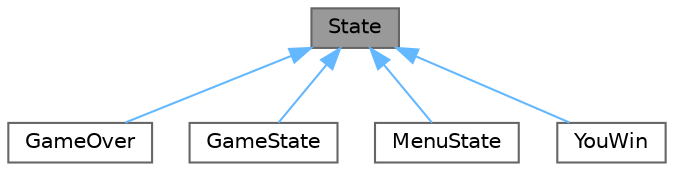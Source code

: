 digraph "State"
{
 // LATEX_PDF_SIZE
  bgcolor="transparent";
  edge [fontname=Helvetica,fontsize=10,labelfontname=Helvetica,labelfontsize=10];
  node [fontname=Helvetica,fontsize=10,shape=box,height=0.2,width=0.4];
  Node1 [id="Node000001",label="State",height=0.2,width=0.4,color="gray40", fillcolor="grey60", style="filled", fontcolor="black",tooltip="En abstrakt basklass för olika spel-tillstånd."];
  Node1 -> Node2 [id="edge1_Node000001_Node000002",dir="back",color="steelblue1",style="solid",tooltip=" "];
  Node2 [id="Node000002",label="GameOver",height=0.2,width=0.4,color="gray40", fillcolor="white", style="filled",URL="$classGameOver.html",tooltip="Representerar spelets Game Over-tillstånd."];
  Node1 -> Node3 [id="edge2_Node000001_Node000003",dir="back",color="steelblue1",style="solid",tooltip=" "];
  Node3 [id="Node000003",label="GameState",height=0.2,width=0.4,color="gray40", fillcolor="white", style="filled",URL="$classGameState.html",tooltip="Representerar huvudspelets tillstånd där spelets logik hanteras."];
  Node1 -> Node4 [id="edge3_Node000001_Node000004",dir="back",color="steelblue1",style="solid",tooltip=" "];
  Node4 [id="Node000004",label="MenuState",height=0.2,width=0.4,color="gray40", fillcolor="white", style="filled",URL="$classMenuState.html",tooltip="Representerar meny-tillståndet i spelet."];
  Node1 -> Node5 [id="edge4_Node000001_Node000005",dir="back",color="steelblue1",style="solid",tooltip=" "];
  Node5 [id="Node000005",label="YouWin",height=0.2,width=0.4,color="gray40", fillcolor="white", style="filled",URL="$classYouWin.html",tooltip="Representerar spelets Game Over-tillstånd."];
}
